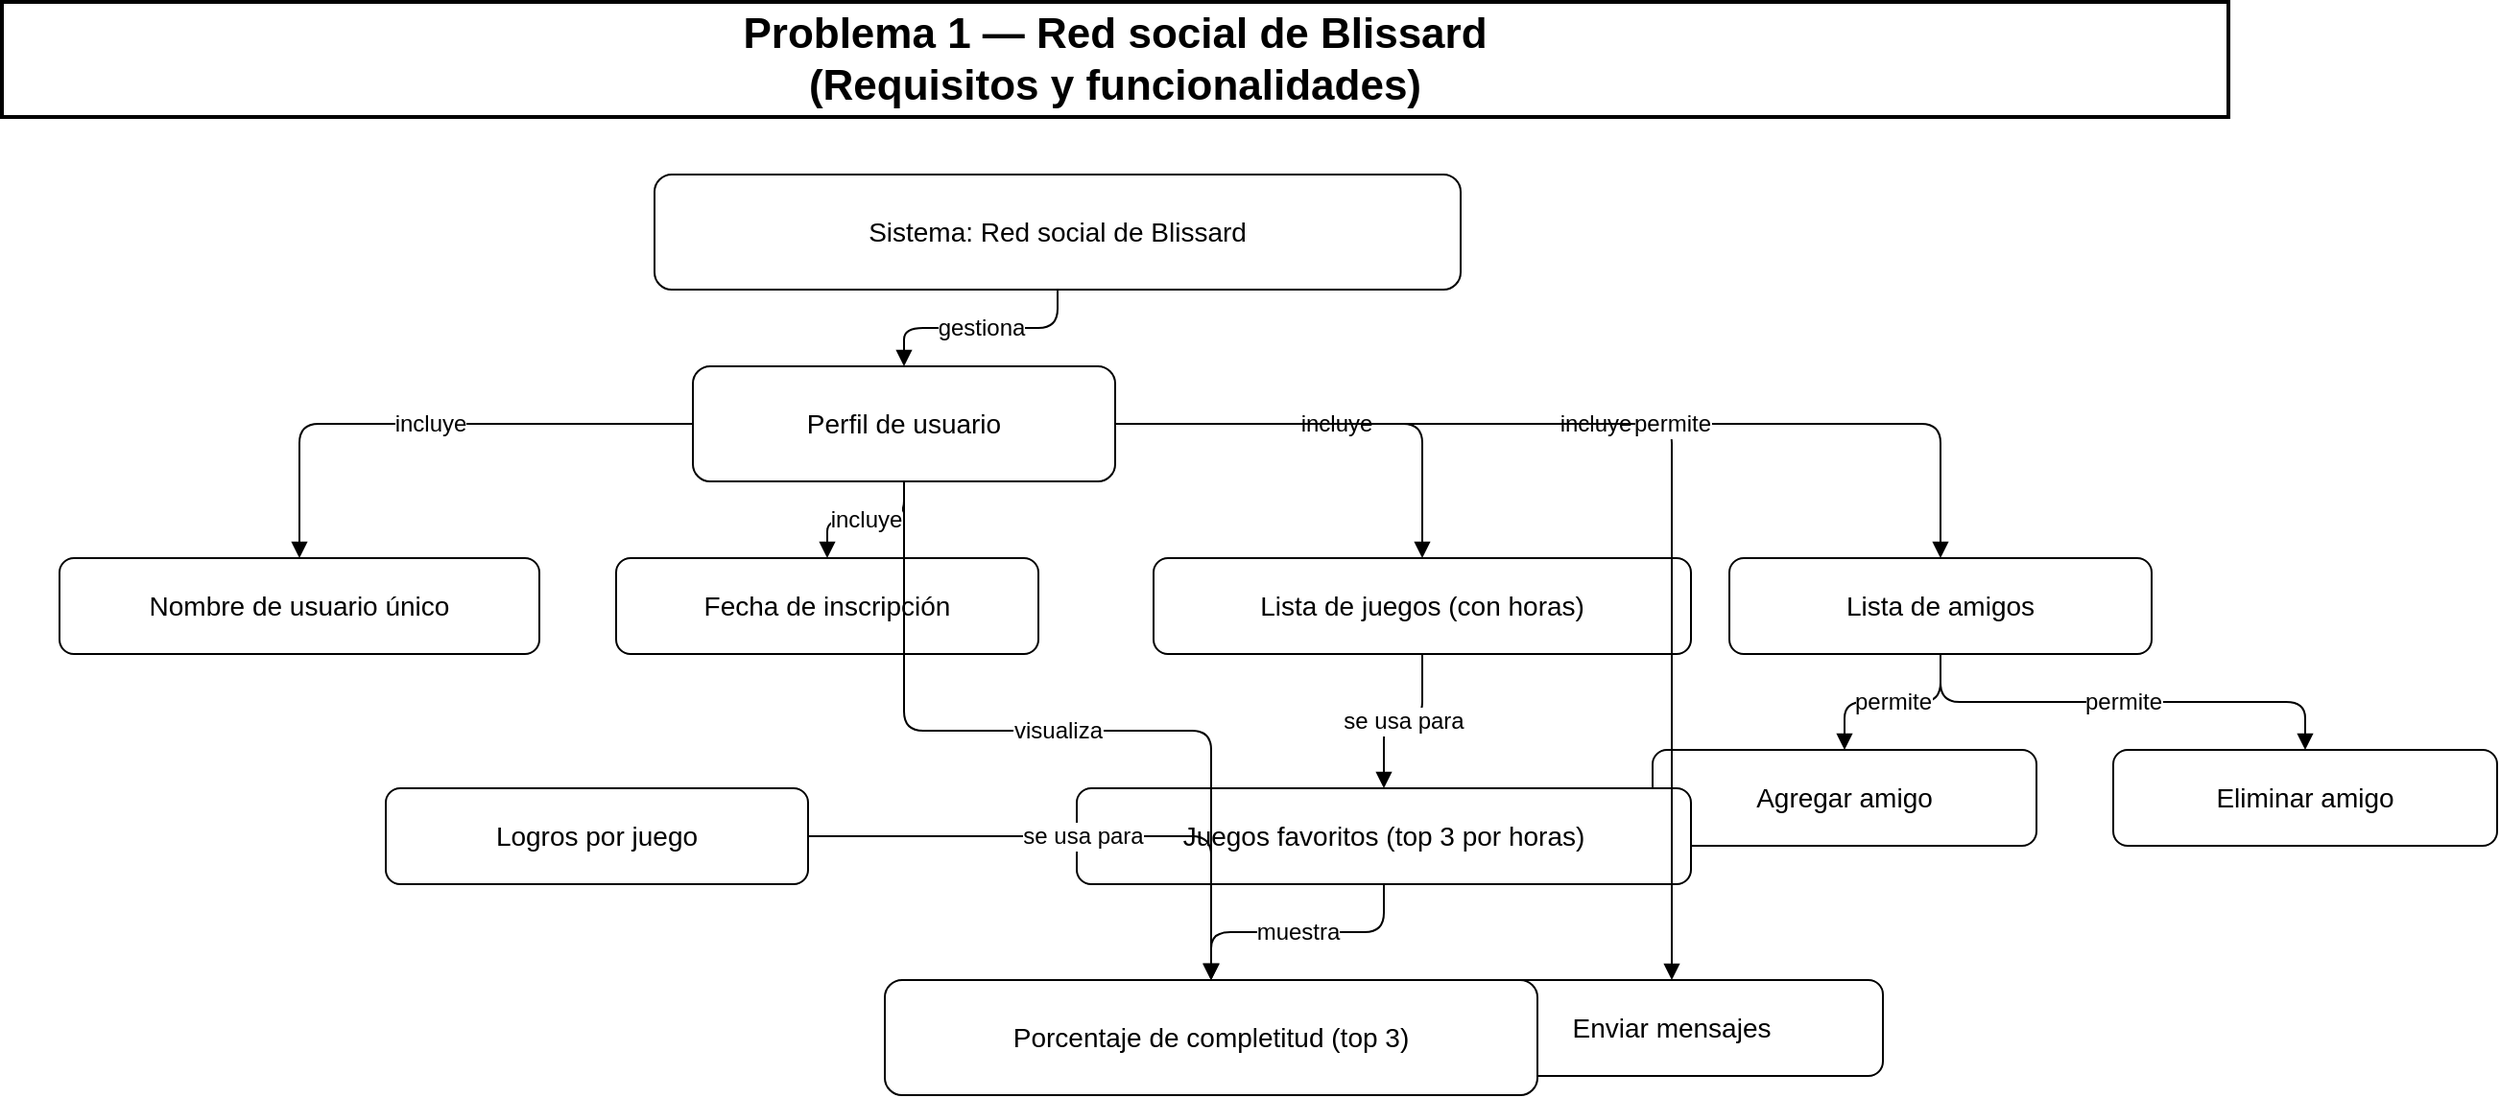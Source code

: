 <?xml version='1.0' encoding='utf-8'?>
<mxfile version="22.0.0" type="device"><diagram id="Problema 1 — Requisitos y funcionalidades" name="Problema 1 — Requisitos y funcionalidades"><mxGraphModel dx="1222" dy="686" grid="1" gridSize="10" guides="1" tooltips="1" connect="1" arrows="1" fold="1" page="1" pageScale="1" pageWidth="2000" pageHeight="1200" math="0" shadow="0"><root><mxCell id="0" /><mxCell id="1" parent="0" /><mxCell id="T1" value="Problema 1 — Red social de Blissard&#10;(Requisitos y funcionalidades)" vertex="1" parent="1" style="rounded=0;whiteSpace=wrap;html=1;fontSize=22;fontStyle=1;align=center;strokeWidth=2;"><mxGeometry x="420" y="10" width="1160" height="60" as="geometry" /></mxCell><mxCell id="S" value="Sistema: Red social de Blissard" vertex="1" parent="1" style="rounded=1;whiteSpace=wrap;html=1;fontSize=14;"><mxGeometry x="760" y="100" width="420" height="60" as="geometry" /></mxCell><mxCell id="PER" value="Perfil de usuario" vertex="1" parent="1" style="rounded=1;whiteSpace=wrap;html=1;fontSize=14;"><mxGeometry x="780" y="200" width="220" height="60" as="geometry" /></mxCell><mxCell id="USR" value="Nombre de usuario único" vertex="1" parent="1" style="rounded=1;whiteSpace=wrap;html=1;fontSize=14;"><mxGeometry x="450" y="300" width="250" height="50" as="geometry" /></mxCell><mxCell id="FECH" value="Fecha de inscripción" vertex="1" parent="1" style="rounded=1;whiteSpace=wrap;html=1;fontSize=14;"><mxGeometry x="740" y="300" width="220" height="50" as="geometry" /></mxCell><mxCell id="LJ" value="Lista de juegos (con horas)" vertex="1" parent="1" style="rounded=1;whiteSpace=wrap;html=1;fontSize=14;"><mxGeometry x="1020" y="300" width="280" height="50" as="geometry" /></mxCell><mxCell id="LA" value="Lista de amigos" vertex="1" parent="1" style="rounded=1;whiteSpace=wrap;html=1;fontSize=14;"><mxGeometry x="1320" y="300" width="220" height="50" as="geometry" /></mxCell><mxCell id="AG" value="Agregar amigo" vertex="1" parent="1" style="rounded=1;whiteSpace=wrap;html=1;fontSize=14;"><mxGeometry x="1280" y="400" width="200" height="50" as="geometry" /></mxCell><mxCell id="EL" value="Eliminar amigo" vertex="1" parent="1" style="rounded=1;whiteSpace=wrap;html=1;fontSize=14;"><mxGeometry x="1520" y="400" width="200" height="50" as="geometry" /></mxCell><mxCell id="MSJ" value="Enviar mensajes" vertex="1" parent="1" style="rounded=1;whiteSpace=wrap;html=1;fontSize=14;"><mxGeometry x="1180" y="520" width="220" height="50" as="geometry" /></mxCell><mxCell id="TOP3" value="Juegos favoritos (top 3 por horas)" vertex="1" parent="1" style="rounded=1;whiteSpace=wrap;html=1;fontSize=14;"><mxGeometry x="980" y="420" width="320" height="50" as="geometry" /></mxCell><mxCell id="LOG" value="Logros por juego" vertex="1" parent="1" style="rounded=1;whiteSpace=wrap;html=1;fontSize=14;"><mxGeometry x="620" y="420" width="220" height="50" as="geometry" /></mxCell><mxCell id="PERC" value="Porcentaje de completitud (top 3)" vertex="1" parent="1" style="rounded=1;whiteSpace=wrap;html=1;fontSize=14;"><mxGeometry x="880" y="520" width="340" height="60" as="geometry" /></mxCell><mxCell id="eS_PER" value="gestiona" style="edgeStyle=orthogonalEdgeStyle;rounded=1;endArrow=block;endFill=1;html=1;fontSize=12;" edge="1" parent="1" source="S" target="PER"><mxGeometry relative="1" as="geometry" /></mxCell><mxCell id="ePER_USR" value="incluye" style="edgeStyle=orthogonalEdgeStyle;rounded=1;endArrow=block;endFill=1;html=1;fontSize=12;" edge="1" parent="1" source="PER" target="USR"><mxGeometry relative="1" as="geometry" /></mxCell><mxCell id="ePER_FECH" value="incluye" style="edgeStyle=orthogonalEdgeStyle;rounded=1;endArrow=block;endFill=1;html=1;fontSize=12;" edge="1" parent="1" source="PER" target="FECH"><mxGeometry relative="1" as="geometry" /></mxCell><mxCell id="ePER_LJ" value="incluye" style="edgeStyle=orthogonalEdgeStyle;rounded=1;endArrow=block;endFill=1;html=1;fontSize=12;" edge="1" parent="1" source="PER" target="LJ"><mxGeometry relative="1" as="geometry" /></mxCell><mxCell id="ePER_LA" value="incluye" style="edgeStyle=orthogonalEdgeStyle;rounded=1;endArrow=block;endFill=1;html=1;fontSize=12;" edge="1" parent="1" source="PER" target="LA"><mxGeometry relative="1" as="geometry" /></mxCell><mxCell id="eLA_AG" value="permite" style="edgeStyle=orthogonalEdgeStyle;rounded=1;endArrow=block;endFill=1;html=1;fontSize=12;" edge="1" parent="1" source="LA" target="AG"><mxGeometry relative="1" as="geometry" /></mxCell><mxCell id="eLA_EL" value="permite" style="edgeStyle=orthogonalEdgeStyle;rounded=1;endArrow=block;endFill=1;html=1;fontSize=12;" edge="1" parent="1" source="LA" target="EL"><mxGeometry relative="1" as="geometry" /></mxCell><mxCell id="ePER_MSJ" value="permite" style="edgeStyle=orthogonalEdgeStyle;rounded=1;endArrow=block;endFill=1;html=1;fontSize=12;" edge="1" parent="1" source="PER" target="MSJ"><mxGeometry relative="1" as="geometry" /></mxCell><mxCell id="eLJ_TOP3" value="se usa para" style="edgeStyle=orthogonalEdgeStyle;rounded=1;endArrow=block;endFill=1;html=1;fontSize=12;" edge="1" parent="1" source="LJ" target="TOP3"><mxGeometry relative="1" as="geometry" /></mxCell><mxCell id="eLOG_PERC" value="se usa para" style="edgeStyle=orthogonalEdgeStyle;rounded=1;endArrow=block;endFill=1;html=1;fontSize=12;" edge="1" parent="1" source="LOG" target="PERC"><mxGeometry relative="1" as="geometry" /></mxCell><mxCell id="eTOP3_PERC" value="muestra" style="edgeStyle=orthogonalEdgeStyle;rounded=1;endArrow=block;endFill=1;html=1;fontSize=12;" edge="1" parent="1" source="TOP3" target="PERC"><mxGeometry relative="1" as="geometry" /></mxCell><mxCell id="ePER_PERC" value="visualiza" style="edgeStyle=orthogonalEdgeStyle;rounded=1;endArrow=block;endFill=1;html=1;fontSize=12;" edge="1" parent="1" source="PER" target="PERC"><mxGeometry relative="1" as="geometry" /></mxCell></root></mxGraphModel></diagram></mxfile>